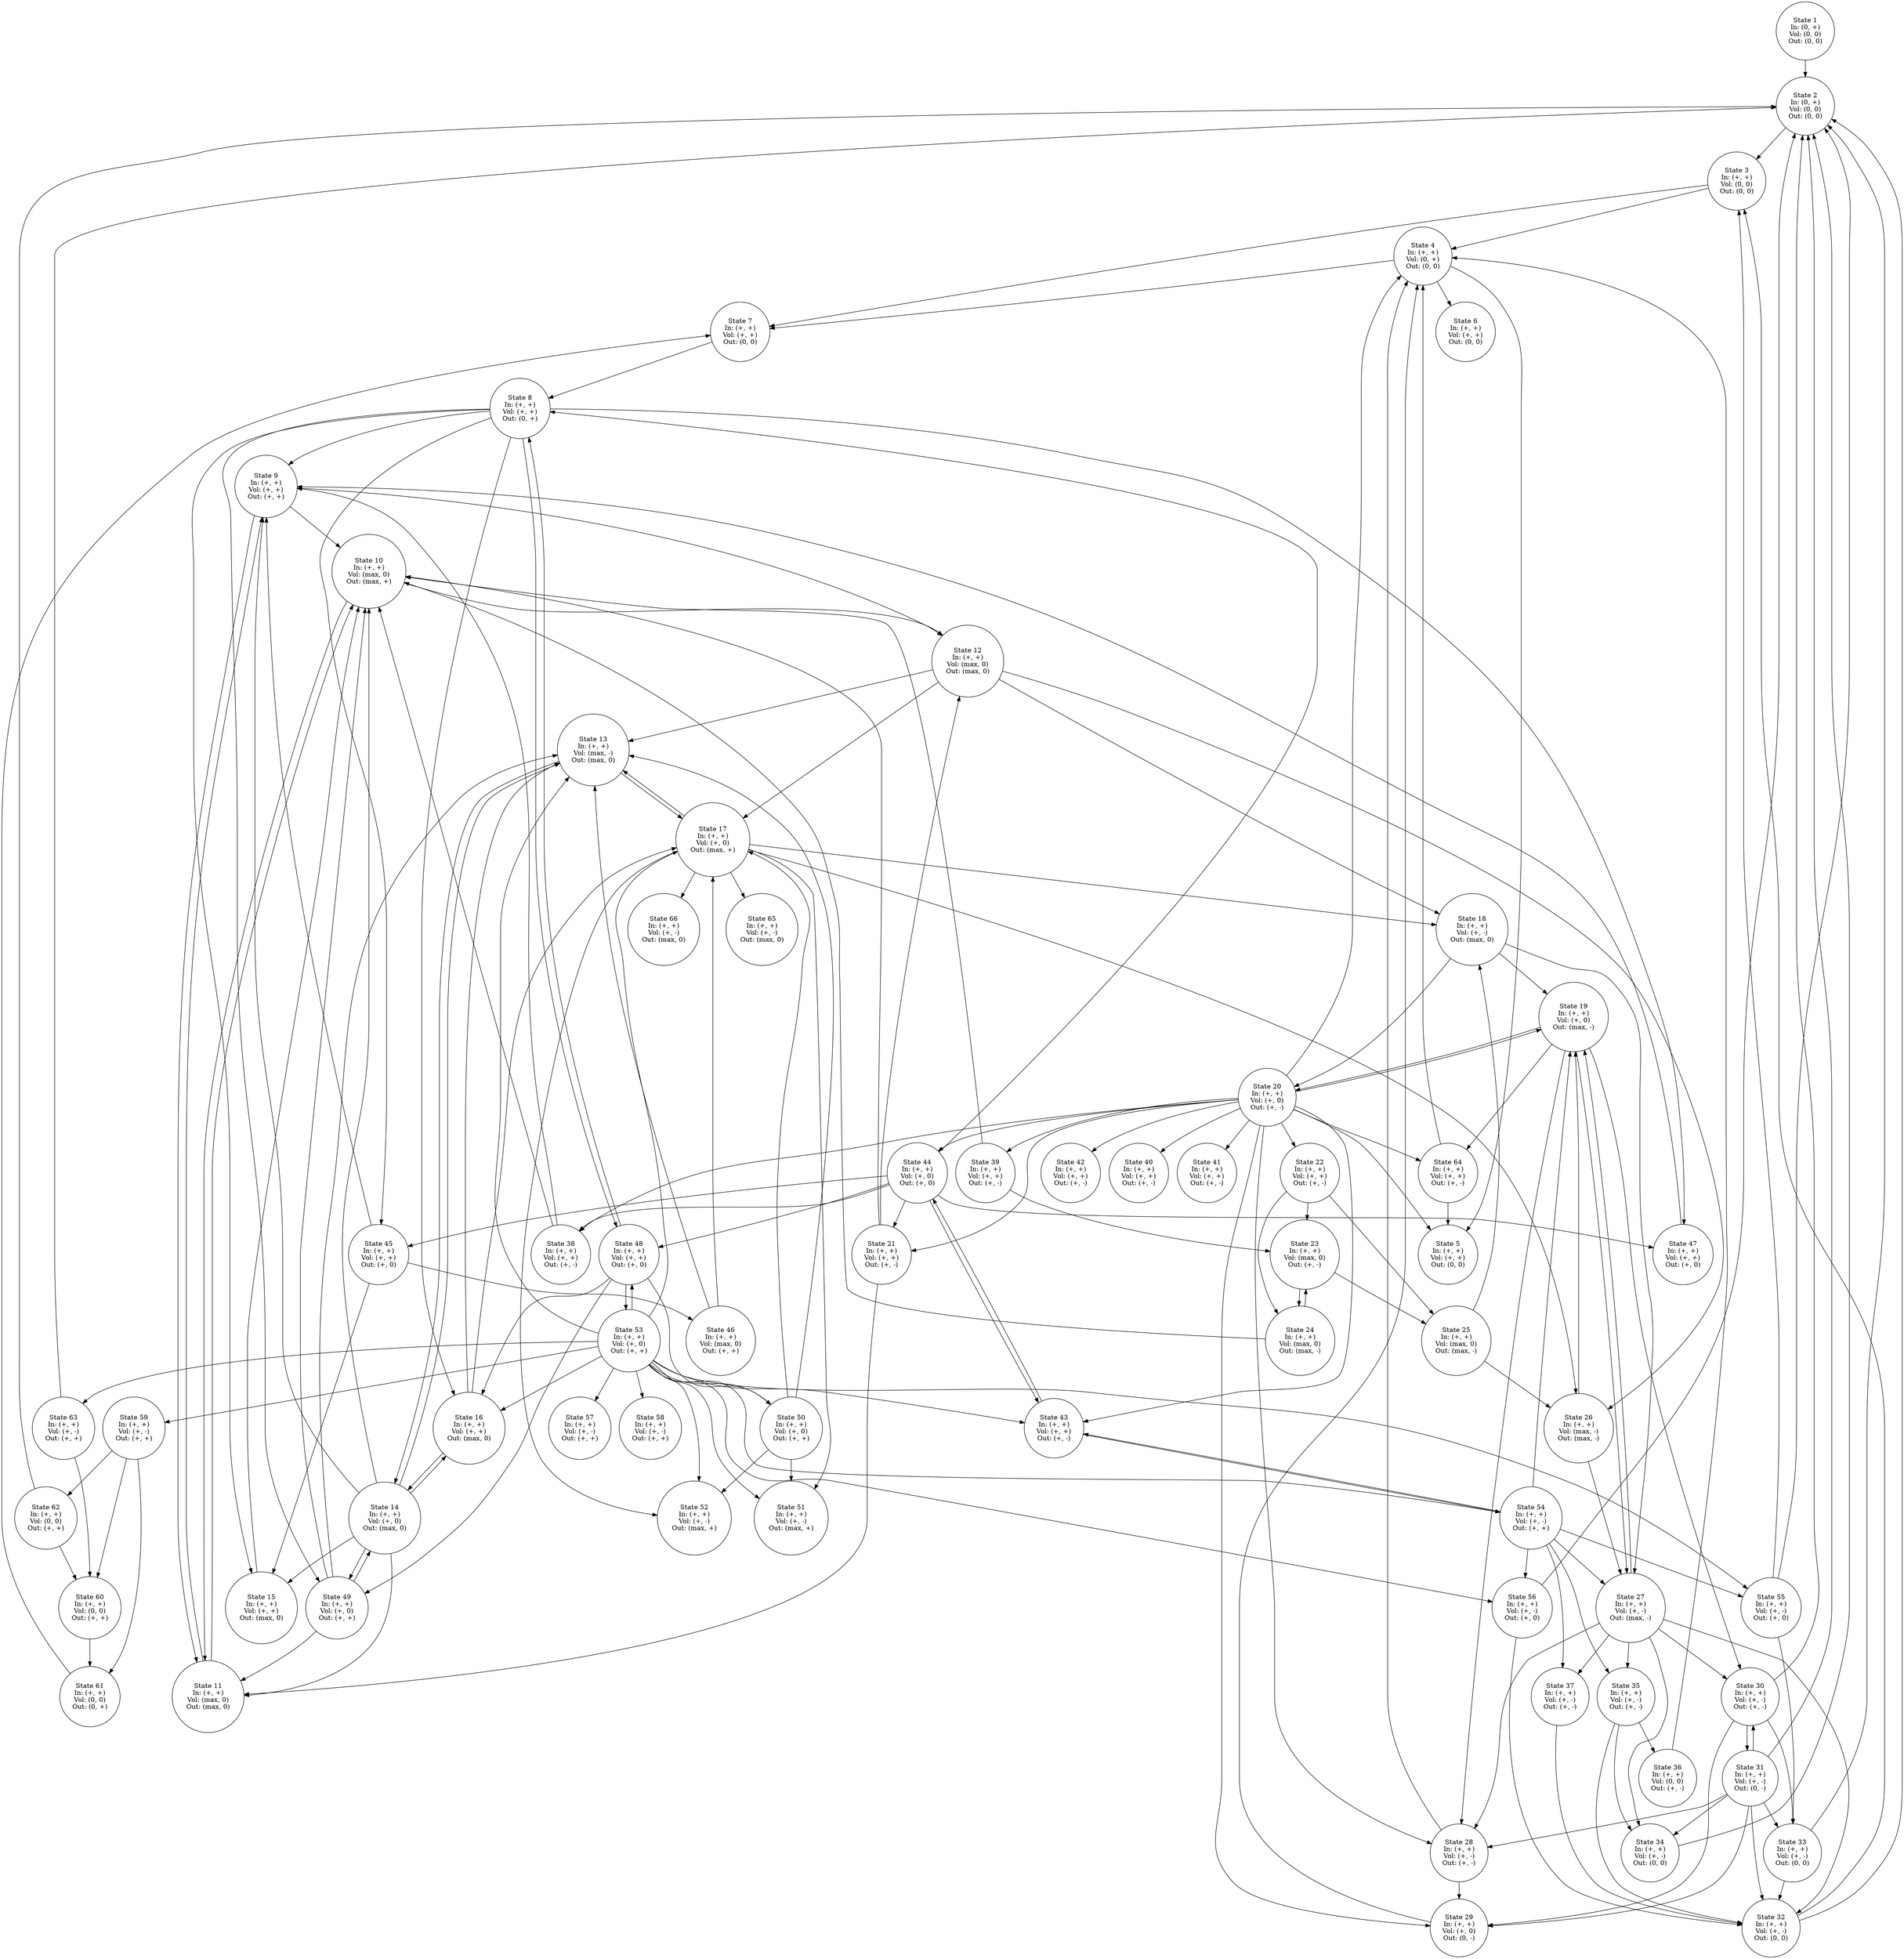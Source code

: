 strict digraph "" {
	graph [normalize=True,
		overlap=False,
		sep=1.2,
		smoothing=avg_dist,
		splines=True
	];
	node [label="\N",
		shape=circle
	];
	_inflow_0_3_outflow_0_2_volume_0_2_	 [label="State 1
In: (0, +)
Vol: (0, 0)
Out: (0, 0)",
		tooltip="derivatives: [In will go up from 0, Vol will stay at 0, Out will stay at 0]
"];
	_inflow_1_3_outflow_0_2_volume_0_2_	 [label="State 2
In: (0, +)
Vol: (0, 0)
Out: (0, 0)",
		tooltip="derivatives: [In will go up from 0, Vol will stay at 0, Out will stay at 0]
"];
	_inflow_0_3_outflow_0_2_volume_0_2_ -> _inflow_1_3_outflow_0_2_volume_0_2_	 [tooltip="{continuous_valid: true, not_equal_valid: false, point_range_valid: true}
"];
	_inflow_1_3_outflow_0_2_volume_0_3_	 [label="State 3
In: (+, +)
Vol: (0, 0)
Out: (0, 0)",
		tooltip="derivatives: [In may go up from +, Vol will stay at 0, Out will stay at 0]
"];
	_inflow_1_3_outflow_0_2_volume_0_2_ -> _inflow_1_3_outflow_0_2_volume_0_3_	 [tooltip="{continuous_valid: true, not_equal_valid: true, point_range_valid: true}
"];
	_inflow_1_3_outflow_0_2_volume_1_3_	 [label="State 4
In: (+, +)
Vol: (0, +)
Out: (0, 0)",
		tooltip="derivatives: [In may go up from +, Vol will go up from 0, Out will stay at 0]
"];
	_inflow_1_3_outflow_0_2_volume_0_3_ -> _inflow_1_3_outflow_0_2_volume_1_3_	 [tooltip="{continuous_valid: true, not_equal_valid: true, point_range_valid: true}
"];
	_inflow_1_3_outflow_0_3_volume_1_3_	 [label="State 7
In: (+, +)
Vol: (+, +)
Out: (0, 0)",
		tooltip="derivatives: [In may go up from +, Vol may go up from +, Out will stay at 0]
"];
	_inflow_1_3_outflow_0_2_volume_0_3_ -> _inflow_1_3_outflow_0_3_volume_1_3_	 [tooltip="{continuous_valid: true, not_equal_valid: true, point_range_valid: true}
"];
	_inflow_1_3_outflow_0_2_volume_2_3_	 [label="State 5
In: (+, +)
Vol: (+, +)
Out: (0, 0)",
		tooltip="derivatives: [In may go up from +, Vol may go up from +, Out will stay at 0]
"];
	_inflow_1_3_outflow_0_2_volume_1_3_ -> _inflow_1_3_outflow_0_2_volume_2_3_	 [tooltip="{continuous_valid: true, not_equal_valid: true, point_range_valid: true}
"];
	_inflow_1_3_outflow_0_3_volume_2_3_	 [label="State 6
In: (+, +)
Vol: (+, +)
Out: (0, 0)",
		tooltip="derivatives: [In may go up from +, Vol may go up from +, Out will stay at 0]
"];
	_inflow_1_3_outflow_0_2_volume_1_3_ -> _inflow_1_3_outflow_0_3_volume_2_3_	 [tooltip="{continuous_valid: true, not_equal_valid: true, point_range_valid: true}
"];
	_inflow_1_3_outflow_0_2_volume_1_3_ -> _inflow_1_3_outflow_0_3_volume_1_3_	 [tooltip="{continuous_valid: true, not_equal_valid: true, point_range_valid: true}
"];
	_inflow_1_3_outflow_1_3_volume_1_3_	 [label="State 8
In: (+, +)
Vol: (+, +)
Out: (0, +)",
		tooltip="derivatives: [In may go up from +, Vol may go up from +, Out will go up from 0]
"];
	_inflow_1_3_outflow_0_3_volume_1_3_ -> _inflow_1_3_outflow_1_3_volume_1_3_	 [tooltip="{continuous_valid: true, not_equal_valid: true, point_range_valid: true}
"];
	_inflow_1_3_outflow_2_3_volume_2_2_	 [label="State 9
In: (+, +)
Vol: (+, +)
Out: (+, +)",
		tooltip="derivatives: [In may go up from +, Vol may go up from +, Out may go up from +]
"];
	_inflow_1_3_outflow_1_3_volume_1_3_ -> _inflow_1_3_outflow_2_3_volume_2_2_	 [tooltip="{continuous_valid: true, not_equal_valid: true, point_range_valid: true}
"];
	_inflow_1_3_outflow_2_3_volume_2_3_	 [label="State 15
In: (+, +)
Vol: (+, +)
Out: (max, 0)",
		tooltip="derivatives: [In may go up from +, Vol may go up from +, Out will stay at max]
"];
	_inflow_1_3_outflow_1_3_volume_1_3_ -> _inflow_1_3_outflow_2_3_volume_2_3_	 [tooltip="{continuous_valid: false, not_equal_valid: true, point_range_valid: true}
"];
	_inflow_1_3_outflow_2_3_volume_1_2_	 [label="State 16
In: (+, +)
Vol: (+, +)
Out: (max, 0)",
		tooltip="derivatives: [In may go up from +, Vol may go up from +, Out will stay at max]
"];
	_inflow_1_3_outflow_1_3_volume_1_3_ -> _inflow_1_3_outflow_2_3_volume_1_2_	 [tooltip="{continuous_valid: false, not_equal_valid: true, point_range_valid: true}
"];
	_inflow_1_3_outflow_1_3_volume_2_2_	 [label="State 45
In: (+, +)
Vol: (+, +)
Out: (+, 0)",
		tooltip="derivatives: [In may go up from +, Vol may go up from +, Out will stay at +]
"];
	_inflow_1_3_outflow_1_3_volume_1_3_ -> _inflow_1_3_outflow_1_3_volume_2_2_	 [tooltip="{continuous_valid: true, not_equal_valid: true, point_range_valid: true}
"];
	_inflow_1_3_outflow_1_3_volume_2_3_	 [label="State 47
In: (+, +)
Vol: (+, +)
Out: (+, 0)",
		tooltip="derivatives: [In may go up from +, Vol may go up from +, Out will stay at +]
"];
	_inflow_1_3_outflow_1_3_volume_1_3_ -> _inflow_1_3_outflow_1_3_volume_2_3_	 [tooltip="{continuous_valid: true, not_equal_valid: true, point_range_valid: true}
"];
	_inflow_1_3_outflow_1_3_volume_1_2_	 [label="State 48
In: (+, +)
Vol: (+, +)
Out: (+, 0)",
		tooltip="derivatives: [In may go up from +, Vol may go up from +, Out will stay at +]
"];
	_inflow_1_3_outflow_1_3_volume_1_3_ -> _inflow_1_3_outflow_1_3_volume_1_2_	 [tooltip="{continuous_valid: true, not_equal_valid: true, point_range_valid: true}
"];
	_inflow_1_3_outflow_2_3_volume_1_3_	 [label="State 49
In: (+, +)
Vol: (+, 0)
Out: (+, +)",
		tooltip="derivatives: [In may go up from +, Vol will stay at +, Out may go up from +]
"];
	_inflow_1_3_outflow_1_3_volume_1_3_ -> _inflow_1_3_outflow_2_3_volume_1_3_	 [tooltip="{continuous_valid: true, not_equal_valid: true, point_range_valid: true}
"];
	_inflow_1_3_outflow_2_2_volume_2_2_	 [label="State 10
In: (+, +)
Vol: (max, 0)
Out: (max, +)",
		tooltip="derivatives: [In may go up from +, Vol will stay at max, Out will go up from max]
"];
	_inflow_1_3_outflow_2_3_volume_2_2_ -> _inflow_1_3_outflow_2_2_volume_2_2_	 [tooltip="{continuous_valid: true, not_equal_valid: true, point_range_valid: true}
"];
	_inflow_1_3_outflow_2_2_volume_2_3_	 [label="State 11
In: (+, +)
Vol: (max, 0)
Out: (max, 0)",
		tooltip="derivatives: [In may go up from +, Vol will stay at max, Out will stay at max]
"];
	_inflow_1_3_outflow_2_3_volume_2_2_ -> _inflow_1_3_outflow_2_2_volume_2_3_	 [tooltip="{continuous_valid: true, not_equal_valid: true, point_range_valid: true}
"];
	_inflow_1_3_outflow_2_2_volume_2_1_	 [label="State 12
In: (+, +)
Vol: (max, 0)
Out: (max, 0)",
		tooltip="derivatives: [In may go up from +, Vol will stay at max, Out will stay at max]
"];
	_inflow_1_3_outflow_2_3_volume_2_2_ -> _inflow_1_3_outflow_2_2_volume_2_1_	 [tooltip="{continuous_valid: true, not_equal_valid: true, point_range_valid: true}
"];
	_inflow_1_3_outflow_2_2_volume_2_2_ -> _inflow_1_3_outflow_2_2_volume_2_3_	 [tooltip="{continuous_valid: true, not_equal_valid: true, point_range_valid: true}
"];
	_inflow_1_3_outflow_2_2_volume_2_2_ -> _inflow_1_3_outflow_2_2_volume_2_1_	 [tooltip="{continuous_valid: true, not_equal_valid: true, point_range_valid: true}
"];
	_inflow_1_3_outflow_2_2_volume_2_3_ -> _inflow_1_3_outflow_2_3_volume_2_2_	 [tooltip="{continuous_valid: true, not_equal_valid: true, point_range_valid: true}
"];
	_inflow_1_3_outflow_2_2_volume_2_3_ -> _inflow_1_3_outflow_2_2_volume_2_2_	 [tooltip="{continuous_valid: true, not_equal_valid: true, point_range_valid: true}
"];
	_inflow_1_3_outflow_2_2_volume_1_2_	 [label="State 13
In: (+, +)
Vol: (max, -)
Out: (max, 0)",
		tooltip="derivatives: [In may go up from +, Vol will go down from max, Out will stay at max]
"];
	_inflow_1_3_outflow_2_2_volume_2_1_ -> _inflow_1_3_outflow_2_2_volume_1_2_	 [tooltip="{continuous_valid: true, not_equal_valid: true, point_range_valid: true}
"];
	_inflow_1_3_outflow_2_2_volume_1_1_	 [label="State 17
In: (+, +)
Vol: (+, 0)
Out: (max, +)",
		tooltip="derivatives: [In may go up from +, Vol will stay at +, Out will go up from max]
"];
	_inflow_1_3_outflow_2_2_volume_2_1_ -> _inflow_1_3_outflow_2_2_volume_1_1_	 [tooltip="{continuous_valid: true, not_equal_valid: true, point_range_valid: true}
"];
	_inflow_1_3_outflow_2_1_volume_1_2_	 [label="State 18
In: (+, +)
Vol: (+, -)
Out: (max, 0)",
		tooltip="derivatives: [In may go up from +, Vol may go down from +, Out will stay at max]
"];
	_inflow_1_3_outflow_2_2_volume_2_1_ -> _inflow_1_3_outflow_2_1_volume_1_2_	 [tooltip="{continuous_valid: true, not_equal_valid: true, point_range_valid: true}
"];
	_inflow_1_3_outflow_2_1_volume_1_1_	 [label="State 26
In: (+, +)
Vol: (max, -)
Out: (max, -)",
		tooltip="derivatives: [In may go up from +, Vol will go down from max, Out will go down from
    max]
"];
	_inflow_1_3_outflow_2_2_volume_2_1_ -> _inflow_1_3_outflow_2_1_volume_1_1_	 [tooltip="{continuous_valid: true, not_equal_valid: true, point_range_valid: true}
"];
	_inflow_1_3_outflow_2_2_volume_1_3_	 [label="State 14
In: (+, +)
Vol: (+, 0)
Out: (max, 0)",
		tooltip="derivatives: [In may go up from +, Vol will stay at +, Out will stay at max]
"];
	_inflow_1_3_outflow_2_2_volume_1_2_ -> _inflow_1_3_outflow_2_2_volume_1_3_	 [tooltip="{continuous_valid: true, not_equal_valid: true, point_range_valid: true}
"];
	_inflow_1_3_outflow_2_2_volume_1_2_ -> _inflow_1_3_outflow_2_2_volume_1_1_	 [tooltip="{continuous_valid: true, not_equal_valid: true, point_range_valid: true}
"];
	_inflow_1_3_outflow_2_2_volume_1_3_ -> _inflow_1_3_outflow_2_3_volume_2_2_	 [tooltip="{continuous_valid: true, not_equal_valid: true, point_range_valid: true}
"];
	_inflow_1_3_outflow_2_2_volume_1_3_ -> _inflow_1_3_outflow_2_2_volume_2_2_	 [tooltip="{continuous_valid: true, not_equal_valid: true, point_range_valid: true}
"];
	_inflow_1_3_outflow_2_2_volume_1_3_ -> _inflow_1_3_outflow_2_2_volume_2_3_	 [tooltip="{continuous_valid: true, not_equal_valid: true, point_range_valid: true}
"];
	_inflow_1_3_outflow_2_2_volume_1_3_ -> _inflow_1_3_outflow_2_2_volume_1_2_	 [tooltip="{continuous_valid: true, not_equal_valid: true, point_range_valid: true}
"];
	_inflow_1_3_outflow_2_2_volume_1_3_ -> _inflow_1_3_outflow_2_3_volume_2_3_	 [tooltip="{continuous_valid: true, not_equal_valid: true, point_range_valid: true}
"];
	_inflow_1_3_outflow_2_2_volume_1_3_ -> _inflow_1_3_outflow_2_3_volume_1_2_	 [tooltip="{continuous_valid: true, not_equal_valid: true, point_range_valid: true}
"];
	_inflow_1_3_outflow_2_2_volume_1_3_ -> _inflow_1_3_outflow_2_3_volume_1_3_	 [tooltip="{continuous_valid: true, not_equal_valid: true, point_range_valid: true}
"];
	_inflow_1_3_outflow_2_3_volume_2_3_ -> _inflow_1_3_outflow_2_2_volume_2_2_	 [tooltip="{continuous_valid: true, not_equal_valid: true, point_range_valid: true}
"];
	_inflow_1_3_outflow_2_3_volume_1_2_ -> _inflow_1_3_outflow_2_2_volume_1_2_	 [tooltip="{continuous_valid: false, not_equal_valid: true, point_range_valid: true}
"];
	_inflow_1_3_outflow_2_3_volume_1_2_ -> _inflow_1_3_outflow_2_2_volume_1_3_	 [tooltip="{continuous_valid: true, not_equal_valid: true, point_range_valid: true}
"];
	_inflow_1_3_outflow_2_3_volume_1_2_ -> _inflow_1_3_outflow_2_2_volume_1_1_	 [tooltip="{continuous_valid: true, not_equal_valid: true, point_range_valid: true}
"];
	_inflow_1_3_outflow_2_2_volume_1_1_ -> _inflow_1_3_outflow_2_2_volume_1_2_	 [tooltip="{continuous_valid: true, not_equal_valid: true, point_range_valid: true}
"];
	_inflow_1_3_outflow_2_2_volume_1_1_ -> _inflow_1_3_outflow_2_1_volume_1_2_	 [tooltip="{continuous_valid: true, not_equal_valid: true, point_range_valid: true}
"];
	_inflow_1_3_outflow_2_2_volume_1_1_ -> _inflow_1_3_outflow_2_1_volume_1_1_	 [tooltip="{continuous_valid: false, not_equal_valid: true, point_range_valid: true}
"];
	_inflow_1_3_outflow_2_2_volume_0_2_	 [label="State 51
In: (+, +)
Vol: (+, -)
Out: (max, +)",
		tooltip="derivatives: [In may go up from +, Vol may go down from +, Out will go up from max]
"];
	_inflow_1_3_outflow_2_2_volume_1_1_ -> _inflow_1_3_outflow_2_2_volume_0_2_	 [tooltip="{continuous_valid: true, not_equal_valid: true, point_range_valid: true}
"];
	_inflow_1_3_outflow_2_2_volume_0_1_	 [label="State 52
In: (+, +)
Vol: (+, -)
Out: (max, +)",
		tooltip="derivatives: [In may go up from +, Vol may go down from +, Out will go up from max]
"];
	_inflow_1_3_outflow_2_2_volume_1_1_ -> _inflow_1_3_outflow_2_2_volume_0_1_	 [tooltip="{continuous_valid: true, not_equal_valid: true, point_range_valid: true}
"];
	_inflow_1_3_outflow_2_1_volume_0_2_	 [label="State 65
In: (+, +)
Vol: (+, -)
Out: (max, 0)",
		tooltip="derivatives: [In may go up from +, Vol may go down from +, Out will stay at max]
"];
	_inflow_1_3_outflow_2_2_volume_1_1_ -> _inflow_1_3_outflow_2_1_volume_0_2_	 [tooltip="{continuous_valid: true, not_equal_valid: true, point_range_valid: true}
"];
	_inflow_1_3_outflow_2_1_volume_0_1_	 [label="State 66
In: (+, +)
Vol: (+, -)
Out: (max, 0)",
		tooltip="derivatives: [In may go up from +, Vol may go down from +, Out will stay at max]
"];
	_inflow_1_3_outflow_2_2_volume_1_1_ -> _inflow_1_3_outflow_2_1_volume_0_1_	 [tooltip="{continuous_valid: true, not_equal_valid: true, point_range_valid: true}
"];
	_inflow_1_3_outflow_1_1_volume_1_2_	 [label="State 19
In: (+, +)
Vol: (+, 0)
Out: (max, -)",
		tooltip="derivatives: [In may go up from +, Vol will stay at +, Out will go down from max]
"];
	_inflow_1_3_outflow_2_1_volume_1_2_ -> _inflow_1_3_outflow_1_1_volume_1_2_	 [tooltip="{continuous_valid: true, not_equal_valid: true, point_range_valid: true}
"];
	_inflow_1_3_outflow_1_1_volume_1_3_	 [label="State 20
In: (+, +)
Vol: (+, 0)
Out: (+, -)",
		tooltip="derivatives: [In may go up from +, Vol will stay at +, Out may go down from +]
"];
	_inflow_1_3_outflow_2_1_volume_1_2_ -> _inflow_1_3_outflow_1_1_volume_1_3_	 [tooltip="{continuous_valid: true, not_equal_valid: true, point_range_valid: true}
"];
	_inflow_1_3_outflow_1_1_volume_1_1_	 [label="State 27
In: (+, +)
Vol: (+, -)
Out: (max, -)",
		tooltip="derivatives: [In may go up from +, Vol may go down from +, Out will go down from max]
"];
	_inflow_1_3_outflow_2_1_volume_1_2_ -> _inflow_1_3_outflow_1_1_volume_1_1_	 [tooltip="{continuous_valid: true, not_equal_valid: true, point_range_valid: true}
"];
	_inflow_1_3_outflow_1_1_volume_1_2_ -> _inflow_1_3_outflow_1_1_volume_1_3_	 [tooltip="{continuous_valid: true, not_equal_valid: true, point_range_valid: true}
"];
	_inflow_1_3_outflow_1_1_volume_1_2_ -> _inflow_1_3_outflow_1_1_volume_1_1_	 [tooltip="{continuous_valid: true, not_equal_valid: true, point_range_valid: true}
"];
	_inflow_1_3_outflow_0_1_volume_1_2_	 [label="State 28
In: (+, +)
Vol: (+, -)
Out: (+, -)",
		tooltip="derivatives: [In may go up from +, Vol may go down from +, Out may go down from +]
"];
	_inflow_1_3_outflow_1_1_volume_1_2_ -> _inflow_1_3_outflow_0_1_volume_1_2_	 [tooltip="{continuous_valid: true, not_equal_valid: true, point_range_valid: true}
"];
	_inflow_1_3_outflow_0_1_volume_1_1_	 [label="State 30
In: (+, +)
Vol: (+, -)
Out: (+, -)",
		tooltip="derivatives: [In may go up from +, Vol may go down from +, Out may go down from +]
"];
	_inflow_1_3_outflow_1_1_volume_1_2_ -> _inflow_1_3_outflow_0_1_volume_1_1_	 [tooltip="{continuous_valid: true, not_equal_valid: true, point_range_valid: true}
"];
	_inflow_1_3_outflow_0_1_volume_1_3_	 [label="State 64
In: (+, +)
Vol: (+, +)
Out: (+, -)",
		tooltip="derivatives: [In may go up from +, Vol may go up from +, Out may go down from +]
"];
	_inflow_1_3_outflow_1_1_volume_1_2_ -> _inflow_1_3_outflow_0_1_volume_1_3_	 [tooltip="{continuous_valid: true, not_equal_valid: true, point_range_valid: true}
"];
	_inflow_1_3_outflow_1_1_volume_1_3_ -> _inflow_1_3_outflow_0_2_volume_1_3_	 [tooltip="{continuous_valid: true, not_equal_valid: true, point_range_valid: true}
"];
	_inflow_1_3_outflow_1_1_volume_1_3_ -> _inflow_1_3_outflow_0_2_volume_2_3_	 [tooltip="{continuous_valid: true, not_equal_valid: true, point_range_valid: true}
"];
	_inflow_1_3_outflow_1_1_volume_1_3_ -> _inflow_1_3_outflow_1_1_volume_1_2_	 [tooltip="{continuous_valid: true, not_equal_valid: true, point_range_valid: true}
"];
	_inflow_1_3_outflow_1_2_volume_2_2_	 [label="State 21
In: (+, +)
Vol: (+, +)
Out: (+, -)",
		tooltip="derivatives: [In may go up from +, Vol may go up from +, Out may go down from +]
"];
	_inflow_1_3_outflow_1_1_volume_1_3_ -> _inflow_1_3_outflow_1_2_volume_2_2_	 [tooltip="{continuous_valid: true, not_equal_valid: true, point_range_valid: true}
"];
	_inflow_1_3_outflow_1_1_volume_2_2_	 [label="State 22
In: (+, +)
Vol: (+, +)
Out: (+, -)",
		tooltip="derivatives: [In may go up from +, Vol may go up from +, Out may go down from +]
"];
	_inflow_1_3_outflow_1_1_volume_1_3_ -> _inflow_1_3_outflow_1_1_volume_2_2_	 [tooltip="{continuous_valid: true, not_equal_valid: true, point_range_valid: true}
"];
	_inflow_1_3_outflow_1_1_volume_1_3_ -> _inflow_1_3_outflow_0_1_volume_1_2_	 [tooltip="{continuous_valid: true, not_equal_valid: true, point_range_valid: true}
"];
	_inflow_1_3_outflow_0_2_volume_1_2_	 [label="State 29
In: (+, +)
Vol: (+, 0)
Out: (0, -)",
		tooltip="derivatives: [In may go up from +, Vol will stay at +, Out will go down from 0]
"];
	_inflow_1_3_outflow_1_1_volume_1_3_ -> _inflow_1_3_outflow_0_2_volume_1_2_	 [tooltip="{continuous_valid: true, not_equal_valid: true, point_range_valid: true}
"];
	_inflow_1_3_outflow_1_2_volume_2_3_	 [label="State 38
In: (+, +)
Vol: (+, +)
Out: (+, -)",
		tooltip="derivatives: [In may go up from +, Vol may go up from +, Out may go down from +]
"];
	_inflow_1_3_outflow_1_1_volume_1_3_ -> _inflow_1_3_outflow_1_2_volume_2_3_	 [tooltip="{continuous_valid: true, not_equal_valid: true, point_range_valid: true}
"];
	_inflow_1_3_outflow_1_1_volume_2_3_	 [label="State 39
In: (+, +)
Vol: (+, +)
Out: (+, -)",
		tooltip="derivatives: [In may go up from +, Vol may go up from +, Out may go down from +]
"];
	_inflow_1_3_outflow_1_1_volume_1_3_ -> _inflow_1_3_outflow_1_1_volume_2_3_	 [tooltip="{continuous_valid: true, not_equal_valid: true, point_range_valid: true}
"];
	_inflow_1_3_outflow_0_2_volume_2_2_	 [label="State 40
In: (+, +)
Vol: (+, +)
Out: (+, -)",
		tooltip="derivatives: [In may go up from +, Vol may go up from +, Out may go down from +]
"];
	_inflow_1_3_outflow_1_1_volume_1_3_ -> _inflow_1_3_outflow_0_2_volume_2_2_	 [tooltip="{continuous_valid: true, not_equal_valid: true, point_range_valid: true}
"];
	_inflow_1_3_outflow_0_1_volume_2_2_	 [label="State 41
In: (+, +)
Vol: (+, +)
Out: (+, -)",
		tooltip="derivatives: [In may go up from +, Vol may go up from +, Out may go down from +]
"];
	_inflow_1_3_outflow_1_1_volume_1_3_ -> _inflow_1_3_outflow_0_1_volume_2_2_	 [tooltip="{continuous_valid: true, not_equal_valid: true, point_range_valid: true}
"];
	_inflow_1_3_outflow_0_1_volume_2_3_	 [label="State 42
In: (+, +)
Vol: (+, +)
Out: (+, -)",
		tooltip="derivatives: [In may go up from +, Vol may go up from +, Out may go down from +]
"];
	_inflow_1_3_outflow_1_1_volume_1_3_ -> _inflow_1_3_outflow_0_1_volume_2_3_	 [tooltip="{continuous_valid: true, not_equal_valid: true, point_range_valid: true}
"];
	_inflow_1_3_outflow_1_2_volume_1_2_	 [label="State 43
In: (+, +)
Vol: (+, +)
Out: (+, -)",
		tooltip="derivatives: [In may go up from +, Vol may go up from +, Out may go down from +]
"];
	_inflow_1_3_outflow_1_1_volume_1_3_ -> _inflow_1_3_outflow_1_2_volume_1_2_	 [tooltip="{continuous_valid: true, not_equal_valid: true, point_range_valid: true}
"];
	_inflow_1_3_outflow_1_2_volume_1_3_	 [label="State 44
In: (+, +)
Vol: (+, 0)
Out: (+, 0)",
		tooltip="derivatives: [In may go up from +, Vol will stay at +, Out will stay at +]
"];
	_inflow_1_3_outflow_1_1_volume_1_3_ -> _inflow_1_3_outflow_1_2_volume_1_3_	 [tooltip="{continuous_valid: true, not_equal_valid: true, point_range_valid: true}
"];
	_inflow_1_3_outflow_1_1_volume_1_3_ -> _inflow_1_3_outflow_0_1_volume_1_3_	 [tooltip="{continuous_valid: true, not_equal_valid: true, point_range_valid: true}
"];
	_inflow_1_3_outflow_1_2_volume_2_2_ -> _inflow_1_3_outflow_2_2_volume_2_2_	 [tooltip="{continuous_valid: false, not_equal_valid: true, point_range_valid: true}
"];
	_inflow_1_3_outflow_1_2_volume_2_2_ -> _inflow_1_3_outflow_2_2_volume_2_3_	 [tooltip="{continuous_valid: true, not_equal_valid: true, point_range_valid: true}
"];
	_inflow_1_3_outflow_1_2_volume_2_2_ -> _inflow_1_3_outflow_2_2_volume_2_1_	 [tooltip="{continuous_valid: true, not_equal_valid: true, point_range_valid: true}
"];
	_inflow_1_3_outflow_2_1_volume_2_2_	 [label="State 23
In: (+, +)
Vol: (max, 0)
Out: (+, -)",
		tooltip="derivatives: [In may go up from +, Vol will stay at max, Out may go down from +]
"];
	_inflow_1_3_outflow_1_1_volume_2_2_ -> _inflow_1_3_outflow_2_1_volume_2_2_	 [tooltip="{continuous_valid: true, not_equal_valid: true, point_range_valid: true}
"];
	_inflow_1_3_outflow_2_1_volume_2_3_	 [label="State 24
In: (+, +)
Vol: (max, 0)
Out: (max, -)",
		tooltip="derivatives: [In may go up from +, Vol will stay at max, Out will go down from max]
"];
	_inflow_1_3_outflow_1_1_volume_2_2_ -> _inflow_1_3_outflow_2_1_volume_2_3_	 [tooltip="{continuous_valid: true, not_equal_valid: true, point_range_valid: true}
"];
	_inflow_1_3_outflow_2_1_volume_2_1_	 [label="State 25
In: (+, +)
Vol: (max, 0)
Out: (max, -)",
		tooltip="derivatives: [In may go up from +, Vol will stay at max, Out will go down from max]
"];
	_inflow_1_3_outflow_1_1_volume_2_2_ -> _inflow_1_3_outflow_2_1_volume_2_1_	 [tooltip="{continuous_valid: true, not_equal_valid: true, point_range_valid: true}
"];
	_inflow_1_3_outflow_2_1_volume_2_2_ -> _inflow_1_3_outflow_2_1_volume_2_3_	 [tooltip="{continuous_valid: true, not_equal_valid: true, point_range_valid: true}
"];
	_inflow_1_3_outflow_2_1_volume_2_2_ -> _inflow_1_3_outflow_2_1_volume_2_1_	 [tooltip="{continuous_valid: true, not_equal_valid: true, point_range_valid: true}
"];
	_inflow_1_3_outflow_2_1_volume_2_3_ -> _inflow_1_3_outflow_2_2_volume_2_2_	 [tooltip="{continuous_valid: false, not_equal_valid: true, point_range_valid: true}
"];
	_inflow_1_3_outflow_2_1_volume_2_3_ -> _inflow_1_3_outflow_2_1_volume_2_2_	 [tooltip="{continuous_valid: true, not_equal_valid: true, point_range_valid: true}
"];
	_inflow_1_3_outflow_2_1_volume_2_1_ -> _inflow_1_3_outflow_2_1_volume_1_2_	 [tooltip="{continuous_valid: true, not_equal_valid: true, point_range_valid: true}
"];
	_inflow_1_3_outflow_2_1_volume_2_1_ -> _inflow_1_3_outflow_2_1_volume_1_1_	 [tooltip="{continuous_valid: true, not_equal_valid: true, point_range_valid: true}
"];
	_inflow_1_3_outflow_2_1_volume_1_1_ -> _inflow_1_3_outflow_1_1_volume_1_2_	 [tooltip="{continuous_valid: true, not_equal_valid: true, point_range_valid: true}
"];
	_inflow_1_3_outflow_2_1_volume_1_1_ -> _inflow_1_3_outflow_1_1_volume_1_1_	 [tooltip="{continuous_valid: true, not_equal_valid: true, point_range_valid: true}
"];
	_inflow_1_3_outflow_1_1_volume_1_1_ -> _inflow_1_3_outflow_1_1_volume_1_2_	 [tooltip="{continuous_valid: true, not_equal_valid: true, point_range_valid: true}
"];
	_inflow_1_3_outflow_1_1_volume_1_1_ -> _inflow_1_3_outflow_0_1_volume_1_2_	 [tooltip="{continuous_valid: true, not_equal_valid: true, point_range_valid: true}
"];
	_inflow_1_3_outflow_1_1_volume_1_1_ -> _inflow_1_3_outflow_0_1_volume_1_1_	 [tooltip="{continuous_valid: true, not_equal_valid: true, point_range_valid: true}
"];
	_inflow_1_3_outflow_0_1_volume_0_2_	 [label="State 32
In: (+, +)
Vol: (+, -)
Out: (0, 0)",
		tooltip="derivatives: [In may go up from +, Vol may go down from +, Out will stay at 0]
"];
	_inflow_1_3_outflow_1_1_volume_1_1_ -> _inflow_1_3_outflow_0_1_volume_0_2_	 [tooltip="{continuous_valid: false, not_equal_valid: true, point_range_valid: true}
"];
	_inflow_1_3_outflow_0_1_volume_0_1_	 [label="State 34
In: (+, +)
Vol: (+, -)
Out: (0, 0)",
		tooltip="derivatives: [In may go up from +, Vol may go down from +, Out will stay at 0]
"];
	_inflow_1_3_outflow_1_1_volume_1_1_ -> _inflow_1_3_outflow_0_1_volume_0_1_	 [tooltip="{continuous_valid: false, not_equal_valid: true, point_range_valid: true}
"];
	_inflow_1_3_outflow_1_1_volume_0_2_	 [label="State 35
In: (+, +)
Vol: (+, -)
Out: (+, -)",
		tooltip="derivatives: [In may go up from +, Vol may go down from +, Out may go down from +]
"];
	_inflow_1_3_outflow_1_1_volume_1_1_ -> _inflow_1_3_outflow_1_1_volume_0_2_	 [tooltip="{continuous_valid: true, not_equal_valid: true, point_range_valid: true}
"];
	_inflow_1_3_outflow_1_1_volume_0_1_	 [label="State 37
In: (+, +)
Vol: (+, -)
Out: (+, -)",
		tooltip="derivatives: [In may go up from +, Vol may go down from +, Out may go down from +]
"];
	_inflow_1_3_outflow_1_1_volume_1_1_ -> _inflow_1_3_outflow_1_1_volume_0_1_	 [tooltip="{continuous_valid: true, not_equal_valid: true, point_range_valid: true}
"];
	_inflow_1_3_outflow_0_1_volume_1_2_ -> _inflow_1_3_outflow_0_2_volume_1_3_	 [tooltip="{continuous_valid: false, not_equal_valid: true, point_range_valid: true}
"];
	_inflow_1_3_outflow_0_1_volume_1_2_ -> _inflow_1_3_outflow_0_2_volume_1_2_	 [tooltip="{continuous_valid: true, not_equal_valid: true, point_range_valid: true}
"];
	_inflow_1_3_outflow_0_2_volume_1_2_ -> _inflow_1_3_outflow_0_2_volume_1_3_	 [tooltip="{continuous_valid: true, not_equal_valid: true, point_range_valid: true}
"];
	_inflow_1_3_outflow_0_1_volume_1_1_ -> _inflow_1_3_outflow_0_2_volume_0_2_	 [tooltip="{continuous_valid: true, not_equal_valid: true, point_range_valid: true}
"];
	_inflow_1_3_outflow_0_1_volume_1_1_ -> _inflow_1_3_outflow_0_2_volume_1_2_	 [tooltip="{continuous_valid: true, not_equal_valid: true, point_range_valid: true}
"];
	_inflow_1_3_outflow_0_2_volume_1_1_	 [label="State 31
In: (+, +)
Vol: (+, -)
Out: (0, -)",
		tooltip="derivatives: [In may go up from +, Vol may go down from +, Out will go down from 0]
"];
	_inflow_1_3_outflow_0_1_volume_1_1_ -> _inflow_1_3_outflow_0_2_volume_1_1_	 [tooltip="{continuous_valid: true, not_equal_valid: true, point_range_valid: true}
"];
	_inflow_1_3_outflow_0_2_volume_0_1_	 [label="State 33
In: (+, +)
Vol: (+, -)
Out: (0, 0)",
		tooltip="derivatives: [In may go up from +, Vol may go down from +, Out will stay at 0]
"];
	_inflow_1_3_outflow_0_1_volume_1_1_ -> _inflow_1_3_outflow_0_2_volume_0_1_	 [tooltip="{continuous_valid: true, not_equal_valid: true, point_range_valid: true}
"];
	_inflow_1_3_outflow_0_2_volume_1_1_ -> _inflow_1_3_outflow_0_2_volume_0_2_	 [tooltip="{continuous_valid: true, not_equal_valid: true, point_range_valid: true}
"];
	_inflow_1_3_outflow_0_2_volume_1_1_ -> _inflow_1_3_outflow_0_1_volume_1_2_	 [tooltip="{continuous_valid: true, not_equal_valid: true, point_range_valid: true}
"];
	_inflow_1_3_outflow_0_2_volume_1_1_ -> _inflow_1_3_outflow_0_2_volume_1_2_	 [tooltip="{continuous_valid: true, not_equal_valid: true, point_range_valid: true}
"];
	_inflow_1_3_outflow_0_2_volume_1_1_ -> _inflow_1_3_outflow_0_1_volume_1_1_	 [tooltip="{continuous_valid: true, not_equal_valid: true, point_range_valid: true}
"];
	_inflow_1_3_outflow_0_2_volume_1_1_ -> _inflow_1_3_outflow_0_1_volume_0_2_	 [tooltip="{continuous_valid: true, not_equal_valid: true, point_range_valid: true}
"];
	_inflow_1_3_outflow_0_2_volume_1_1_ -> _inflow_1_3_outflow_0_2_volume_0_1_	 [tooltip="{continuous_valid: true, not_equal_valid: true, point_range_valid: true}
"];
	_inflow_1_3_outflow_0_2_volume_1_1_ -> _inflow_1_3_outflow_0_1_volume_0_1_	 [tooltip="{continuous_valid: true, not_equal_valid: true, point_range_valid: true}
"];
	_inflow_1_3_outflow_0_1_volume_0_2_ -> _inflow_1_3_outflow_0_2_volume_0_2_	 [tooltip="{continuous_valid: true, not_equal_valid: true, point_range_valid: true}
"];
	_inflow_1_3_outflow_0_1_volume_0_2_ -> _inflow_1_3_outflow_0_2_volume_0_3_	 [tooltip="{continuous_valid: true, not_equal_valid: true, point_range_valid: true}
"];
	_inflow_1_3_outflow_0_2_volume_0_1_ -> _inflow_1_3_outflow_0_2_volume_0_2_	 [tooltip="{continuous_valid: true, not_equal_valid: true, point_range_valid: true}
"];
	_inflow_1_3_outflow_0_2_volume_0_1_ -> _inflow_1_3_outflow_0_1_volume_0_2_	 [tooltip="{continuous_valid: true, not_equal_valid: false, point_range_valid: true}
"];
	_inflow_1_3_outflow_0_1_volume_0_1_ -> _inflow_1_3_outflow_0_2_volume_0_2_	 [tooltip="{continuous_valid: true, not_equal_valid: true, point_range_valid: true}
"];
	_inflow_1_3_outflow_1_1_volume_0_2_ -> _inflow_1_3_outflow_0_1_volume_0_2_	 [tooltip="{continuous_valid: true, not_equal_valid: true, point_range_valid: true}
"];
	_inflow_1_3_outflow_1_1_volume_0_2_ -> _inflow_1_3_outflow_0_1_volume_0_1_	 [tooltip="{continuous_valid: true, not_equal_valid: true, point_range_valid: true}
"];
	_inflow_1_3_outflow_0_1_volume_0_3_	 [label="State 36
In: (+, +)
Vol: (0, 0)
Out: (+, -)",
		tooltip="derivatives: [In may go up from +, Vol will stay at 0, Out may go down from +]
"];
	_inflow_1_3_outflow_1_1_volume_0_2_ -> _inflow_1_3_outflow_0_1_volume_0_3_	 [tooltip="{continuous_valid: true, not_equal_valid: true, point_range_valid: true}
"];
	_inflow_1_3_outflow_0_1_volume_0_3_ -> _inflow_1_3_outflow_0_2_volume_1_3_	 [tooltip="{continuous_valid: true, not_equal_valid: true, point_range_valid: true}
"];
	_inflow_1_3_outflow_1_1_volume_0_1_ -> _inflow_1_3_outflow_0_1_volume_0_2_	 [tooltip="{continuous_valid: true, not_equal_valid: true, point_range_valid: true}
"];
	_inflow_1_3_outflow_1_2_volume_2_3_ -> _inflow_1_3_outflow_2_3_volume_2_2_	 [tooltip="{continuous_valid: false, not_equal_valid: true, point_range_valid: true}
"];
	_inflow_1_3_outflow_1_2_volume_2_3_ -> _inflow_1_3_outflow_2_2_volume_2_2_	 [tooltip="{continuous_valid: false, not_equal_valid: true, point_range_valid: true}
"];
	_inflow_1_3_outflow_1_1_volume_2_3_ -> _inflow_1_3_outflow_2_2_volume_2_2_	 [tooltip="{continuous_valid: false, not_equal_valid: true, point_range_valid: true}
"];
	_inflow_1_3_outflow_1_1_volume_2_3_ -> _inflow_1_3_outflow_2_1_volume_2_2_	 [tooltip="{continuous_valid: true, not_equal_valid: true, point_range_valid: true}
"];
	_inflow_1_3_outflow_1_2_volume_1_2_ -> _inflow_1_3_outflow_1_2_volume_1_3_	 [tooltip="{continuous_valid: true, not_equal_valid: true, point_range_valid: true}
"];
	_inflow_1_3_outflow_1_2_volume_1_1_	 [label="State 54
In: (+, +)
Vol: (+, -)
Out: (+, +)",
		tooltip="derivatives: [In may go up from +, Vol may go down from +, Out may go up from +]
"];
	_inflow_1_3_outflow_1_2_volume_1_2_ -> _inflow_1_3_outflow_1_2_volume_1_1_	 [tooltip="{continuous_valid: false, not_equal_valid: true, point_range_valid: true}
"];
	_inflow_1_3_outflow_1_2_volume_1_3_ -> _inflow_1_3_outflow_1_3_volume_1_3_	 [tooltip="{continuous_valid: true, not_equal_valid: true, point_range_valid: true}
"];
	_inflow_1_3_outflow_1_2_volume_1_3_ -> _inflow_1_3_outflow_1_2_volume_2_2_	 [tooltip="{continuous_valid: true, not_equal_valid: true, point_range_valid: true}
"];
	_inflow_1_3_outflow_1_2_volume_1_3_ -> _inflow_1_3_outflow_1_2_volume_2_3_	 [tooltip="{continuous_valid: true, not_equal_valid: true, point_range_valid: true}
"];
	_inflow_1_3_outflow_1_2_volume_1_3_ -> _inflow_1_3_outflow_1_2_volume_1_2_	 [tooltip="{continuous_valid: true, not_equal_valid: true, point_range_valid: true}
"];
	_inflow_1_3_outflow_1_2_volume_1_3_ -> _inflow_1_3_outflow_1_3_volume_2_2_	 [tooltip="{continuous_valid: true, not_equal_valid: true, point_range_valid: true}
"];
	_inflow_1_3_outflow_1_2_volume_1_3_ -> _inflow_1_3_outflow_1_3_volume_2_3_	 [tooltip="{continuous_valid: true, not_equal_valid: true, point_range_valid: true}
"];
	_inflow_1_3_outflow_1_2_volume_1_3_ -> _inflow_1_3_outflow_1_3_volume_1_2_	 [tooltip="{continuous_valid: true, not_equal_valid: true, point_range_valid: true}
"];
	_inflow_1_3_outflow_1_3_volume_2_2_ -> _inflow_1_3_outflow_2_3_volume_2_2_	 [tooltip="{continuous_valid: true, not_equal_valid: true, point_range_valid: true}
"];
	_inflow_1_3_outflow_1_3_volume_2_2_ -> _inflow_1_3_outflow_2_3_volume_2_3_	 [tooltip="{continuous_valid: true, not_equal_valid: true, point_range_valid: true}
"];
	_inflow_1_3_outflow_2_3_volume_2_1_	 [label="State 46
In: (+, +)
Vol: (max, 0)
Out: (+, +)",
		tooltip="derivatives: [In may go up from +, Vol will stay at max, Out may go up from +]
"];
	_inflow_1_3_outflow_1_3_volume_2_2_ -> _inflow_1_3_outflow_2_3_volume_2_1_	 [tooltip="{continuous_valid: true, not_equal_valid: true, point_range_valid: true}
"];
	_inflow_1_3_outflow_2_3_volume_2_1_ -> _inflow_1_3_outflow_2_2_volume_1_2_	 [tooltip="{continuous_valid: true, not_equal_valid: true, point_range_valid: true}
"];
	_inflow_1_3_outflow_2_3_volume_2_1_ -> _inflow_1_3_outflow_2_2_volume_1_1_	 [tooltip="{continuous_valid: true, not_equal_valid: true, point_range_valid: false}
"];
	_inflow_1_3_outflow_1_3_volume_2_3_ -> _inflow_1_3_outflow_2_3_volume_2_2_	 [tooltip="{continuous_valid: true, not_equal_valid: true, point_range_valid: true}
"];
	_inflow_1_3_outflow_1_3_volume_1_2_ -> _inflow_1_3_outflow_1_3_volume_1_3_	 [tooltip="{continuous_valid: true, not_equal_valid: true, point_range_valid: true}
"];
	_inflow_1_3_outflow_1_3_volume_1_2_ -> _inflow_1_3_outflow_2_3_volume_1_2_	 [tooltip="{continuous_valid: true, not_equal_valid: true, point_range_valid: true}
"];
	_inflow_1_3_outflow_1_3_volume_1_2_ -> _inflow_1_3_outflow_2_3_volume_1_3_	 [tooltip="{continuous_valid: true, not_equal_valid: true, point_range_valid: true}
"];
	_inflow_1_3_outflow_2_3_volume_1_1_	 [label="State 50
In: (+, +)
Vol: (+, 0)
Out: (+, +)",
		tooltip="derivatives: [In may go up from +, Vol will stay at +, Out may go up from +]
"];
	_inflow_1_3_outflow_1_3_volume_1_2_ -> _inflow_1_3_outflow_2_3_volume_1_1_	 [tooltip="{continuous_valid: true, not_equal_valid: true, point_range_valid: true}
"];
	_inflow_1_3_outflow_1_3_volume_1_1_	 [label="State 53
In: (+, +)
Vol: (+, 0)
Out: (+, +)",
		tooltip="derivatives: [In may go up from +, Vol will stay at +, Out may go up from +]
"];
	_inflow_1_3_outflow_1_3_volume_1_2_ -> _inflow_1_3_outflow_1_3_volume_1_1_	 [tooltip="{continuous_valid: true, not_equal_valid: true, point_range_valid: true}
"];
	_inflow_1_3_outflow_2_3_volume_1_3_ -> _inflow_1_3_outflow_2_2_volume_2_2_	 [tooltip="{continuous_valid: true, not_equal_valid: true, point_range_valid: true}
"];
	_inflow_1_3_outflow_2_3_volume_1_3_ -> _inflow_1_3_outflow_2_2_volume_2_3_	 [tooltip="{continuous_valid: true, not_equal_valid: true, point_range_valid: true}
"];
	_inflow_1_3_outflow_2_3_volume_1_3_ -> _inflow_1_3_outflow_2_2_volume_1_2_	 [tooltip="{continuous_valid: true, not_equal_valid: true, point_range_valid: true}
"];
	_inflow_1_3_outflow_2_3_volume_1_3_ -> _inflow_1_3_outflow_2_2_volume_1_3_	 [tooltip="{continuous_valid: true, not_equal_valid: true, point_range_valid: true}
"];
	_inflow_1_3_outflow_2_3_volume_1_1_ -> _inflow_1_3_outflow_2_2_volume_1_2_	 [tooltip="{continuous_valid: true, not_equal_valid: true, point_range_valid: true}
"];
	_inflow_1_3_outflow_2_3_volume_1_1_ -> _inflow_1_3_outflow_2_2_volume_1_1_	 [tooltip="{continuous_valid: true, not_equal_valid: true, point_range_valid: true}
"];
	_inflow_1_3_outflow_2_3_volume_1_1_ -> _inflow_1_3_outflow_2_2_volume_0_2_	 [tooltip="{continuous_valid: true, not_equal_valid: true, point_range_valid: true}
"];
	_inflow_1_3_outflow_2_3_volume_1_1_ -> _inflow_1_3_outflow_2_2_volume_0_1_	 [tooltip="{continuous_valid: true, not_equal_valid: true, point_range_valid: true}
"];
	_inflow_1_3_outflow_1_3_volume_1_1_ -> _inflow_1_3_outflow_2_2_volume_1_2_	 [tooltip="{continuous_valid: true, not_equal_valid: true, point_range_valid: true}
"];
	_inflow_1_3_outflow_1_3_volume_1_1_ -> _inflow_1_3_outflow_2_3_volume_1_2_	 [tooltip="{continuous_valid: true, not_equal_valid: true, point_range_valid: true}
"];
	_inflow_1_3_outflow_1_3_volume_1_1_ -> _inflow_1_3_outflow_2_2_volume_1_1_	 [tooltip="{continuous_valid: true, not_equal_valid: true, point_range_valid: true}
"];
	_inflow_1_3_outflow_1_3_volume_1_1_ -> _inflow_1_3_outflow_1_2_volume_1_2_	 [tooltip="{continuous_valid: false, not_equal_valid: true, point_range_valid: true}
"];
	_inflow_1_3_outflow_1_3_volume_1_1_ -> _inflow_1_3_outflow_1_3_volume_1_2_	 [tooltip="{continuous_valid: true, not_equal_valid: true, point_range_valid: true}
"];
	_inflow_1_3_outflow_1_3_volume_1_1_ -> _inflow_1_3_outflow_2_3_volume_1_1_	 [tooltip="{continuous_valid: true, not_equal_valid: false, point_range_valid: true}
"];
	_inflow_1_3_outflow_1_3_volume_1_1_ -> _inflow_1_3_outflow_2_2_volume_0_2_	 [tooltip="{continuous_valid: true, not_equal_valid: true, point_range_valid: true}
"];
	_inflow_1_3_outflow_1_3_volume_1_1_ -> _inflow_1_3_outflow_2_2_volume_0_1_	 [tooltip="{continuous_valid: true, not_equal_valid: true, point_range_valid: true}
"];
	_inflow_1_3_outflow_1_3_volume_1_1_ -> _inflow_1_3_outflow_1_2_volume_1_1_	 [tooltip="{continuous_valid: true, not_equal_valid: true, point_range_valid: true}
"];
	_inflow_1_3_outflow_1_2_volume_0_2_	 [label="State 55
In: (+, +)
Vol: (+, -)
Out: (+, 0)",
		tooltip="derivatives: [In may go up from +, Vol may go down from +, Out will stay at +]
"];
	_inflow_1_3_outflow_1_3_volume_1_1_ -> _inflow_1_3_outflow_1_2_volume_0_2_	 [tooltip="{continuous_valid: true, not_equal_valid: true, point_range_valid: true}
"];
	_inflow_1_3_outflow_1_2_volume_0_1_	 [label="State 56
In: (+, +)
Vol: (+, -)
Out: (+, 0)",
		tooltip="derivatives: [In may go up from +, Vol may go down from +, Out will stay at +]
"];
	_inflow_1_3_outflow_1_3_volume_1_1_ -> _inflow_1_3_outflow_1_2_volume_0_1_	 [tooltip="{continuous_valid: true, not_equal_valid: true, point_range_valid: true}
"];
	_inflow_1_3_outflow_2_3_volume_0_2_	 [label="State 57
In: (+, +)
Vol: (+, -)
Out: (+, +)",
		tooltip="derivatives: [In may go up from +, Vol may go down from +, Out may go up from +]
"];
	_inflow_1_3_outflow_1_3_volume_1_1_ -> _inflow_1_3_outflow_2_3_volume_0_2_	 [tooltip="{continuous_valid: true, not_equal_valid: true, point_range_valid: true}
"];
	_inflow_1_3_outflow_2_3_volume_0_1_	 [label="State 58
In: (+, +)
Vol: (+, -)
Out: (+, +)",
		tooltip="derivatives: [In may go up from +, Vol may go down from +, Out may go up from +]
"];
	_inflow_1_3_outflow_1_3_volume_1_1_ -> _inflow_1_3_outflow_2_3_volume_0_1_	 [tooltip="{continuous_valid: true, not_equal_valid: true, point_range_valid: true}
"];
	_inflow_1_3_outflow_1_3_volume_0_2_	 [label="State 59
In: (+, +)
Vol: (+, -)
Out: (+, +)",
		tooltip="derivatives: [In may go up from +, Vol may go down from +, Out may go up from +]
"];
	_inflow_1_3_outflow_1_3_volume_1_1_ -> _inflow_1_3_outflow_1_3_volume_0_2_	 [tooltip="{continuous_valid: true, not_equal_valid: true, point_range_valid: true}
"];
	_inflow_1_3_outflow_1_3_volume_0_1_	 [label="State 63
In: (+, +)
Vol: (+, -)
Out: (+, +)",
		tooltip="derivatives: [In may go up from +, Vol may go down from +, Out may go up from +]
"];
	_inflow_1_3_outflow_1_3_volume_1_1_ -> _inflow_1_3_outflow_1_3_volume_0_1_	 [tooltip="{continuous_valid: true, not_equal_valid: true, point_range_valid: true}
"];
	_inflow_1_3_outflow_1_2_volume_1_1_ -> _inflow_1_3_outflow_1_1_volume_1_2_	 [tooltip="{continuous_valid: false, not_equal_valid: true, point_range_valid: true}
"];
	_inflow_1_3_outflow_1_2_volume_1_1_ -> _inflow_1_3_outflow_1_1_volume_1_1_	 [tooltip="{continuous_valid: false, not_equal_valid: true, point_range_valid: true}
"];
	_inflow_1_3_outflow_1_2_volume_1_1_ -> _inflow_1_3_outflow_1_1_volume_0_2_	 [tooltip="{continuous_valid: false, not_equal_valid: true, point_range_valid: true}
"];
	_inflow_1_3_outflow_1_2_volume_1_1_ -> _inflow_1_3_outflow_1_1_volume_0_1_	 [tooltip="{continuous_valid: false, not_equal_valid: true, point_range_valid: true}
"];
	_inflow_1_3_outflow_1_2_volume_1_1_ -> _inflow_1_3_outflow_1_2_volume_1_2_	 [tooltip="{continuous_valid: false, not_equal_valid: true, point_range_valid: true}
"];
	_inflow_1_3_outflow_1_2_volume_1_1_ -> _inflow_1_3_outflow_1_2_volume_0_2_	 [tooltip="{continuous_valid: true, not_equal_valid: true, point_range_valid: true}
"];
	_inflow_1_3_outflow_1_2_volume_1_1_ -> _inflow_1_3_outflow_1_2_volume_0_1_	 [tooltip="{continuous_valid: true, not_equal_valid: true, point_range_valid: true}
"];
	_inflow_1_3_outflow_1_2_volume_0_2_ -> _inflow_1_3_outflow_0_2_volume_0_2_	 [tooltip="{continuous_valid: true, not_equal_valid: true, point_range_valid: true}
"];
	_inflow_1_3_outflow_1_2_volume_0_2_ -> _inflow_1_3_outflow_0_2_volume_0_3_	 [tooltip="{continuous_valid: true, not_equal_valid: true, point_range_valid: true}
"];
	_inflow_1_3_outflow_1_2_volume_0_2_ -> _inflow_1_3_outflow_0_2_volume_0_1_	 [tooltip="{continuous_valid: true, not_equal_valid: true, point_range_valid: true}
"];
	_inflow_1_3_outflow_1_2_volume_0_1_ -> _inflow_1_3_outflow_0_2_volume_0_2_	 [tooltip="{continuous_valid: true, not_equal_valid: true, point_range_valid: true}
"];
	_inflow_1_3_outflow_1_2_volume_0_1_ -> _inflow_1_3_outflow_0_1_volume_0_2_	 [tooltip="{continuous_valid: true, not_equal_valid: true, point_range_valid: true}
"];
	_inflow_1_3_outflow_0_3_volume_0_2_	 [label="State 60
In: (+, +)
Vol: (0, 0)
Out: (+, +)",
		tooltip="derivatives: [In may go up from +, Vol will stay at 0, Out may go up from +]
"];
	_inflow_1_3_outflow_1_3_volume_0_2_ -> _inflow_1_3_outflow_0_3_volume_0_2_	 [tooltip="{continuous_valid: true, not_equal_valid: true, point_range_valid: true}
"];
	_inflow_1_3_outflow_0_3_volume_0_3_	 [label="State 61
In: (+, +)
Vol: (0, 0)
Out: (0, +)",
		tooltip="derivatives: [In may go up from +, Vol will stay at 0, Out will go up from 0]
"];
	_inflow_1_3_outflow_1_3_volume_0_2_ -> _inflow_1_3_outflow_0_3_volume_0_3_	 [tooltip="{continuous_valid: true, not_equal_valid: true, point_range_valid: true}
"];
	_inflow_1_3_outflow_0_3_volume_0_1_	 [label="State 62
In: (+, +)
Vol: (0, 0)
Out: (+, +)",
		tooltip="derivatives: [In may go up from +, Vol will stay at 0, Out may go up from +]
"];
	_inflow_1_3_outflow_1_3_volume_0_2_ -> _inflow_1_3_outflow_0_3_volume_0_1_	 [tooltip="{continuous_valid: true, not_equal_valid: true, point_range_valid: true}
"];
	_inflow_1_3_outflow_0_3_volume_0_2_ -> _inflow_1_3_outflow_0_3_volume_0_3_	 [tooltip="{continuous_valid: true, not_equal_valid: true, point_range_valid: true}
"];
	_inflow_1_3_outflow_0_3_volume_0_3_ -> _inflow_1_3_outflow_0_3_volume_1_3_	 [tooltip="{continuous_valid: true, not_equal_valid: true, point_range_valid: true}
"];
	_inflow_1_3_outflow_0_3_volume_0_1_ -> _inflow_1_3_outflow_0_2_volume_0_2_	 [tooltip="{continuous_valid: true, not_equal_valid: true, point_range_valid: true}
"];
	_inflow_1_3_outflow_0_3_volume_0_1_ -> _inflow_1_3_outflow_0_3_volume_0_2_	 [tooltip="{continuous_valid: true, not_equal_valid: false, point_range_valid: true}
"];
	_inflow_1_3_outflow_1_3_volume_0_1_ -> _inflow_1_3_outflow_0_2_volume_0_2_	 [tooltip="{continuous_valid: true, not_equal_valid: true, point_range_valid: true}
"];
	_inflow_1_3_outflow_1_3_volume_0_1_ -> _inflow_1_3_outflow_0_3_volume_0_2_	 [tooltip="{continuous_valid: true, not_equal_valid: true, point_range_valid: true}
"];
	_inflow_1_3_outflow_0_1_volume_1_3_ -> _inflow_1_3_outflow_0_2_volume_1_3_	 [tooltip="{continuous_valid: true, not_equal_valid: true, point_range_valid: true}
"];
	_inflow_1_3_outflow_0_1_volume_1_3_ -> _inflow_1_3_outflow_0_2_volume_2_3_	 [tooltip="{continuous_valid: true, not_equal_valid: true, point_range_valid: true}
"];
}
